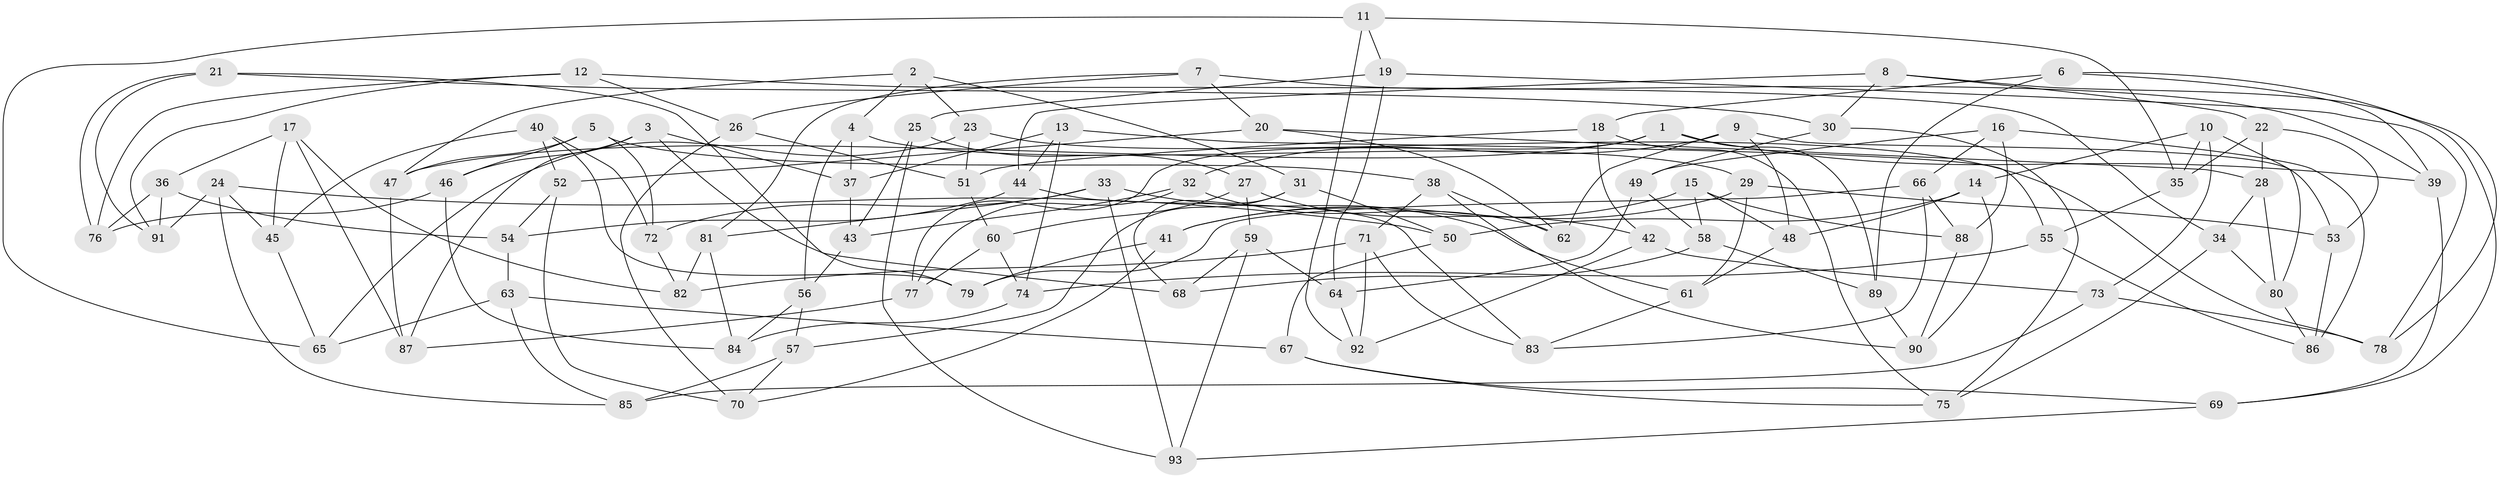 // Generated by graph-tools (version 1.1) at 2025/03/03/09/25 03:03:03]
// undirected, 93 vertices, 186 edges
graph export_dot {
graph [start="1"]
  node [color=gray90,style=filled];
  1;
  2;
  3;
  4;
  5;
  6;
  7;
  8;
  9;
  10;
  11;
  12;
  13;
  14;
  15;
  16;
  17;
  18;
  19;
  20;
  21;
  22;
  23;
  24;
  25;
  26;
  27;
  28;
  29;
  30;
  31;
  32;
  33;
  34;
  35;
  36;
  37;
  38;
  39;
  40;
  41;
  42;
  43;
  44;
  45;
  46;
  47;
  48;
  49;
  50;
  51;
  52;
  53;
  54;
  55;
  56;
  57;
  58;
  59;
  60;
  61;
  62;
  63;
  64;
  65;
  66;
  67;
  68;
  69;
  70;
  71;
  72;
  73;
  74;
  75;
  76;
  77;
  78;
  79;
  80;
  81;
  82;
  83;
  84;
  85;
  86;
  87;
  88;
  89;
  90;
  91;
  92;
  93;
  1 -- 77;
  1 -- 47;
  1 -- 89;
  1 -- 39;
  2 -- 47;
  2 -- 31;
  2 -- 23;
  2 -- 4;
  3 -- 37;
  3 -- 46;
  3 -- 87;
  3 -- 68;
  4 -- 29;
  4 -- 56;
  4 -- 37;
  5 -- 46;
  5 -- 47;
  5 -- 38;
  5 -- 72;
  6 -- 39;
  6 -- 78;
  6 -- 89;
  6 -- 18;
  7 -- 39;
  7 -- 81;
  7 -- 26;
  7 -- 20;
  8 -- 30;
  8 -- 22;
  8 -- 44;
  8 -- 69;
  9 -- 32;
  9 -- 62;
  9 -- 48;
  9 -- 53;
  10 -- 35;
  10 -- 80;
  10 -- 73;
  10 -- 14;
  11 -- 92;
  11 -- 19;
  11 -- 35;
  11 -- 65;
  12 -- 34;
  12 -- 26;
  12 -- 76;
  12 -- 91;
  13 -- 44;
  13 -- 74;
  13 -- 37;
  13 -- 55;
  14 -- 90;
  14 -- 48;
  14 -- 50;
  15 -- 48;
  15 -- 58;
  15 -- 41;
  15 -- 88;
  16 -- 49;
  16 -- 88;
  16 -- 66;
  16 -- 86;
  17 -- 87;
  17 -- 36;
  17 -- 45;
  17 -- 82;
  18 -- 75;
  18 -- 42;
  18 -- 51;
  19 -- 64;
  19 -- 78;
  19 -- 25;
  20 -- 62;
  20 -- 52;
  20 -- 28;
  21 -- 76;
  21 -- 91;
  21 -- 30;
  21 -- 79;
  22 -- 35;
  22 -- 53;
  22 -- 28;
  23 -- 78;
  23 -- 51;
  23 -- 65;
  24 -- 45;
  24 -- 50;
  24 -- 85;
  24 -- 91;
  25 -- 43;
  25 -- 27;
  25 -- 93;
  26 -- 70;
  26 -- 51;
  27 -- 42;
  27 -- 59;
  27 -- 60;
  28 -- 34;
  28 -- 80;
  29 -- 53;
  29 -- 41;
  29 -- 61;
  30 -- 49;
  30 -- 75;
  31 -- 50;
  31 -- 57;
  31 -- 68;
  32 -- 62;
  32 -- 43;
  32 -- 77;
  33 -- 81;
  33 -- 61;
  33 -- 72;
  33 -- 93;
  34 -- 80;
  34 -- 75;
  35 -- 55;
  36 -- 54;
  36 -- 76;
  36 -- 91;
  37 -- 43;
  38 -- 62;
  38 -- 90;
  38 -- 71;
  39 -- 69;
  40 -- 72;
  40 -- 52;
  40 -- 45;
  40 -- 79;
  41 -- 70;
  41 -- 79;
  42 -- 73;
  42 -- 92;
  43 -- 56;
  44 -- 54;
  44 -- 83;
  45 -- 65;
  46 -- 84;
  46 -- 76;
  47 -- 87;
  48 -- 61;
  49 -- 58;
  49 -- 64;
  50 -- 67;
  51 -- 60;
  52 -- 54;
  52 -- 70;
  53 -- 86;
  54 -- 63;
  55 -- 74;
  55 -- 86;
  56 -- 57;
  56 -- 84;
  57 -- 70;
  57 -- 85;
  58 -- 68;
  58 -- 89;
  59 -- 68;
  59 -- 93;
  59 -- 64;
  60 -- 77;
  60 -- 74;
  61 -- 83;
  63 -- 85;
  63 -- 65;
  63 -- 67;
  64 -- 92;
  66 -- 79;
  66 -- 88;
  66 -- 83;
  67 -- 75;
  67 -- 69;
  69 -- 93;
  71 -- 92;
  71 -- 82;
  71 -- 83;
  72 -- 82;
  73 -- 78;
  73 -- 85;
  74 -- 84;
  77 -- 87;
  80 -- 86;
  81 -- 82;
  81 -- 84;
  88 -- 90;
  89 -- 90;
}
